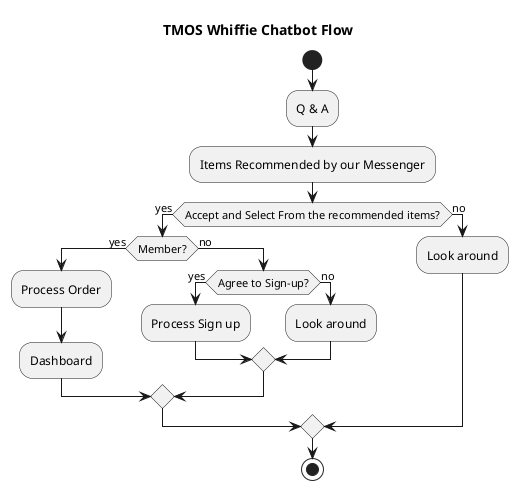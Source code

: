 @startuml
title TMOS Whiffie Chatbot Flow
start

:Q & A;
:Items Recommended by our Messenger;
if (Accept and Select From the recommended items?) then (yes)

    if (Member?) then (yes)
        :Process Order;
        :Dashboard;
    else (no)
        if (Agree to Sign-up?) then (yes)
            :Process Sign up;
        else (no)
            :Look around;
        endif

    endif

else (no)
    :Look around;
endif

stop
@enduml